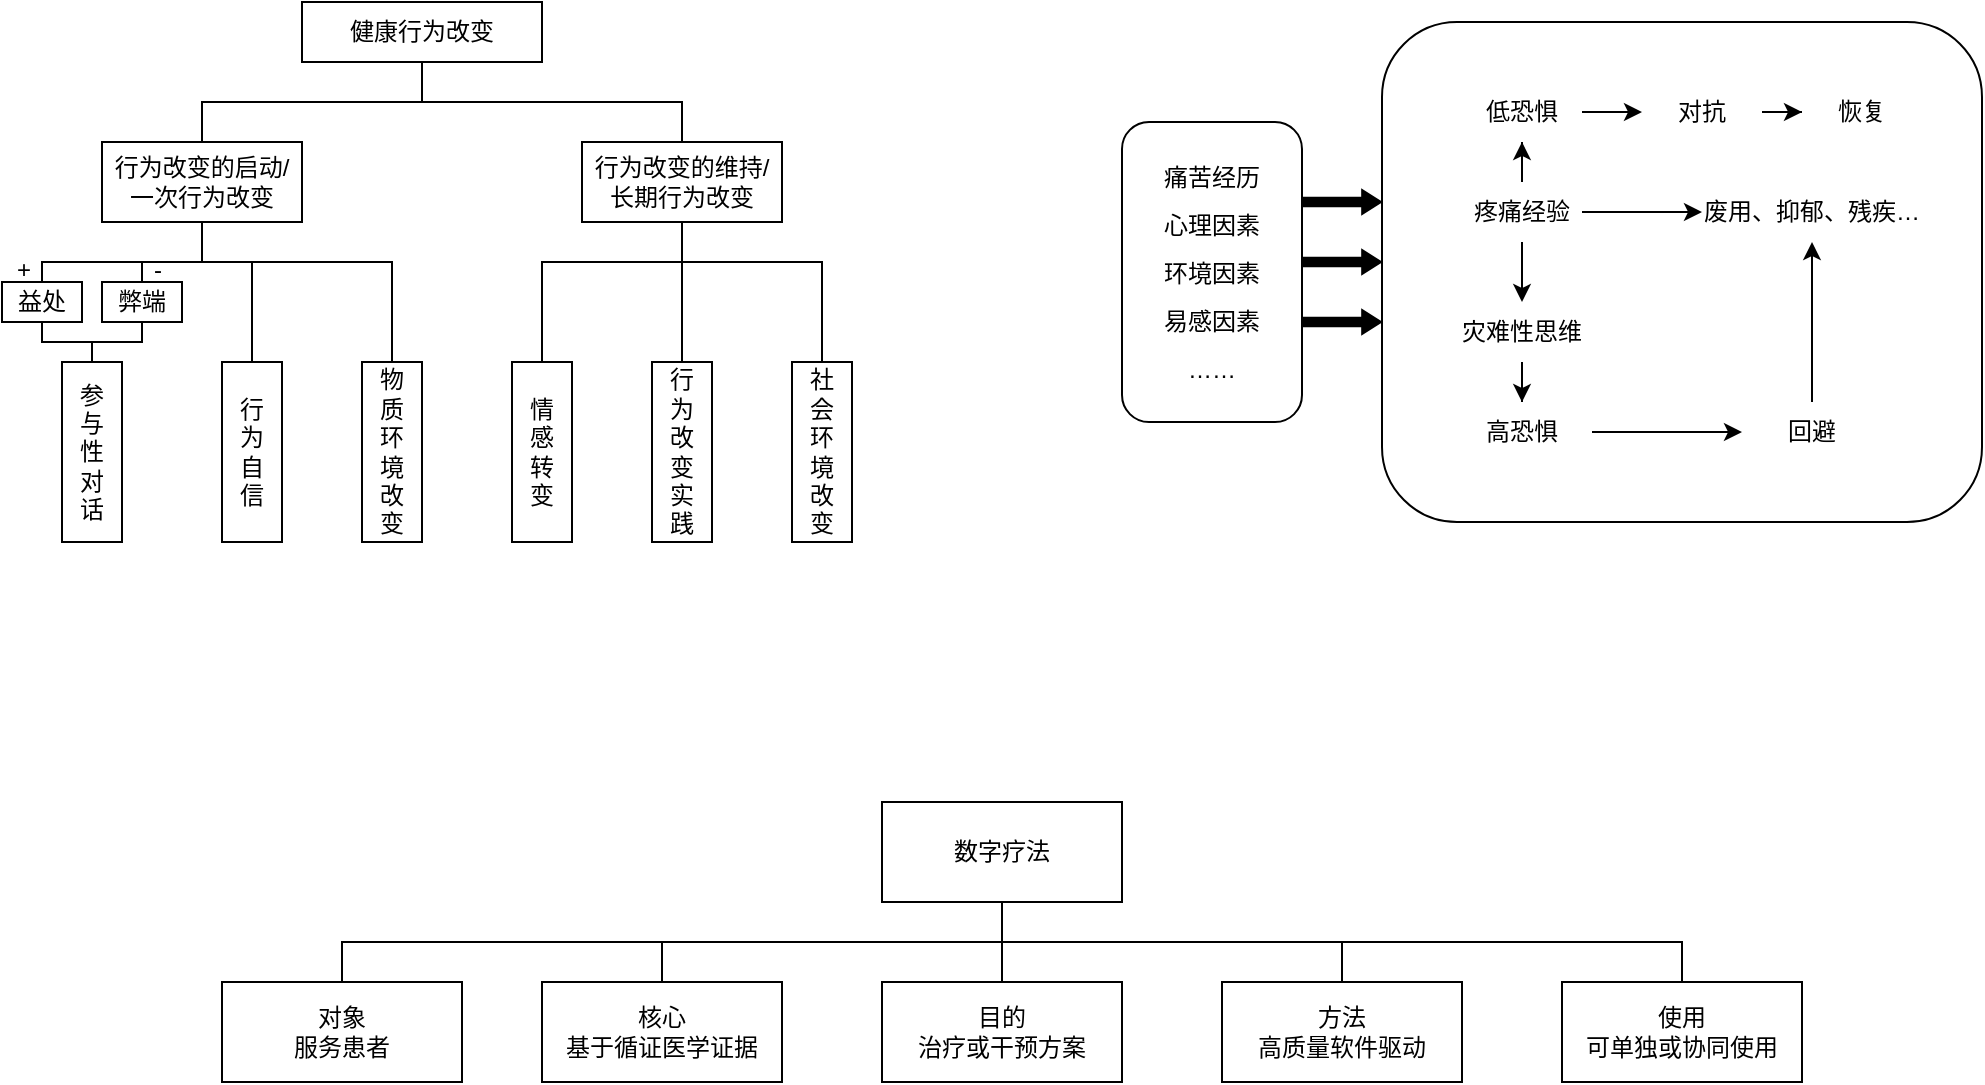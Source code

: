 <mxfile version="22.1.16" type="github">
  <diagram name="第 1 页" id="D3v7gk10sWUU6twCLJav">
    <mxGraphModel dx="1687" dy="918" grid="1" gridSize="10" guides="1" tooltips="1" connect="1" arrows="1" fold="1" page="1" pageScale="1" pageWidth="1200" pageHeight="1600" math="0" shadow="0">
      <root>
        <mxCell id="0" />
        <mxCell id="1" parent="0" />
        <mxCell id="Rq_ORetES3p7QJNd5FCM-35" value="" style="group" vertex="1" connectable="0" parent="1">
          <mxGeometry x="50" y="40" width="425" height="270" as="geometry" />
        </mxCell>
        <mxCell id="Rq_ORetES3p7QJNd5FCM-1" value="健康行为改变" style="rounded=0;whiteSpace=wrap;html=1;" vertex="1" parent="Rq_ORetES3p7QJNd5FCM-35">
          <mxGeometry x="150" width="120" height="30" as="geometry" />
        </mxCell>
        <mxCell id="Rq_ORetES3p7QJNd5FCM-2" value="行为改变的启动/一次行为改变" style="rounded=0;whiteSpace=wrap;html=1;" vertex="1" parent="Rq_ORetES3p7QJNd5FCM-35">
          <mxGeometry x="50" y="70" width="100" height="40" as="geometry" />
        </mxCell>
        <mxCell id="Rq_ORetES3p7QJNd5FCM-12" style="edgeStyle=orthogonalEdgeStyle;rounded=0;orthogonalLoop=1;jettySize=auto;html=1;entryX=0.5;entryY=0;entryDx=0;entryDy=0;endArrow=none;endFill=0;" edge="1" parent="Rq_ORetES3p7QJNd5FCM-35" source="Rq_ORetES3p7QJNd5FCM-1" target="Rq_ORetES3p7QJNd5FCM-2">
          <mxGeometry relative="1" as="geometry" />
        </mxCell>
        <mxCell id="Rq_ORetES3p7QJNd5FCM-3" value="行为改变的维持/长期行为改变" style="rounded=0;whiteSpace=wrap;html=1;" vertex="1" parent="Rq_ORetES3p7QJNd5FCM-35">
          <mxGeometry x="290" y="70" width="100" height="40" as="geometry" />
        </mxCell>
        <mxCell id="Rq_ORetES3p7QJNd5FCM-14" style="edgeStyle=orthogonalEdgeStyle;rounded=0;orthogonalLoop=1;jettySize=auto;html=1;endArrow=none;endFill=0;exitX=0.5;exitY=1;exitDx=0;exitDy=0;" edge="1" parent="Rq_ORetES3p7QJNd5FCM-35" source="Rq_ORetES3p7QJNd5FCM-1" target="Rq_ORetES3p7QJNd5FCM-3">
          <mxGeometry relative="1" as="geometry" />
        </mxCell>
        <mxCell id="Rq_ORetES3p7QJNd5FCM-4" value="益处" style="rounded=0;whiteSpace=wrap;html=1;" vertex="1" parent="Rq_ORetES3p7QJNd5FCM-35">
          <mxGeometry y="140" width="40" height="20" as="geometry" />
        </mxCell>
        <mxCell id="Rq_ORetES3p7QJNd5FCM-16" style="edgeStyle=orthogonalEdgeStyle;rounded=0;orthogonalLoop=1;jettySize=auto;html=1;entryX=0.5;entryY=0;entryDx=0;entryDy=0;exitX=0.5;exitY=1;exitDx=0;exitDy=0;endArrow=none;endFill=0;" edge="1" parent="Rq_ORetES3p7QJNd5FCM-35" source="Rq_ORetES3p7QJNd5FCM-2" target="Rq_ORetES3p7QJNd5FCM-4">
          <mxGeometry relative="1" as="geometry">
            <mxPoint x="110" y="140" as="sourcePoint" />
            <Array as="points">
              <mxPoint x="100" y="130" />
              <mxPoint x="20" y="130" />
            </Array>
          </mxGeometry>
        </mxCell>
        <mxCell id="Rq_ORetES3p7QJNd5FCM-5" value="弊端" style="rounded=0;whiteSpace=wrap;html=1;" vertex="1" parent="Rq_ORetES3p7QJNd5FCM-35">
          <mxGeometry x="50" y="140" width="40" height="20" as="geometry" />
        </mxCell>
        <mxCell id="Rq_ORetES3p7QJNd5FCM-17" style="edgeStyle=orthogonalEdgeStyle;rounded=0;orthogonalLoop=1;jettySize=auto;html=1;entryX=0.5;entryY=0;entryDx=0;entryDy=0;endArrow=none;endFill=0;" edge="1" parent="Rq_ORetES3p7QJNd5FCM-35" source="Rq_ORetES3p7QJNd5FCM-2" target="Rq_ORetES3p7QJNd5FCM-5">
          <mxGeometry relative="1" as="geometry" />
        </mxCell>
        <mxCell id="Rq_ORetES3p7QJNd5FCM-6" value="参&lt;br&gt;与&lt;br&gt;性&lt;br&gt;对&lt;br&gt;话" style="rounded=0;whiteSpace=wrap;html=1;verticalAlign=middle;horizontal=1;" vertex="1" parent="Rq_ORetES3p7QJNd5FCM-35">
          <mxGeometry x="30" y="180" width="30" height="90" as="geometry" />
        </mxCell>
        <mxCell id="Rq_ORetES3p7QJNd5FCM-18" value="" style="edgeStyle=orthogonalEdgeStyle;rounded=0;orthogonalLoop=1;jettySize=auto;html=1;endArrow=none;endFill=0;" edge="1" parent="Rq_ORetES3p7QJNd5FCM-35" source="Rq_ORetES3p7QJNd5FCM-4" target="Rq_ORetES3p7QJNd5FCM-6">
          <mxGeometry relative="1" as="geometry">
            <Array as="points">
              <mxPoint x="20" y="170" />
              <mxPoint x="45" y="170" />
            </Array>
          </mxGeometry>
        </mxCell>
        <mxCell id="Rq_ORetES3p7QJNd5FCM-19" value="" style="edgeStyle=orthogonalEdgeStyle;rounded=0;orthogonalLoop=1;jettySize=auto;html=1;entryX=0.5;entryY=0;entryDx=0;entryDy=0;exitX=0.5;exitY=1;exitDx=0;exitDy=0;endArrow=none;endFill=0;" edge="1" parent="Rq_ORetES3p7QJNd5FCM-35" source="Rq_ORetES3p7QJNd5FCM-5" target="Rq_ORetES3p7QJNd5FCM-6">
          <mxGeometry relative="1" as="geometry">
            <Array as="points">
              <mxPoint x="70" y="170" />
              <mxPoint x="45" y="170" />
            </Array>
          </mxGeometry>
        </mxCell>
        <mxCell id="Rq_ORetES3p7QJNd5FCM-7" value="行&lt;br&gt;为&lt;br&gt;自&lt;br&gt;信" style="rounded=0;whiteSpace=wrap;html=1;verticalAlign=middle;horizontal=1;" vertex="1" parent="Rq_ORetES3p7QJNd5FCM-35">
          <mxGeometry x="110" y="180" width="30" height="90" as="geometry" />
        </mxCell>
        <mxCell id="Rq_ORetES3p7QJNd5FCM-20" style="edgeStyle=orthogonalEdgeStyle;rounded=0;orthogonalLoop=1;jettySize=auto;html=1;entryX=0.5;entryY=0;entryDx=0;entryDy=0;endArrow=none;endFill=0;" edge="1" parent="Rq_ORetES3p7QJNd5FCM-35" source="Rq_ORetES3p7QJNd5FCM-2" target="Rq_ORetES3p7QJNd5FCM-7">
          <mxGeometry relative="1" as="geometry">
            <Array as="points">
              <mxPoint x="100" y="130" />
              <mxPoint x="125" y="130" />
            </Array>
          </mxGeometry>
        </mxCell>
        <mxCell id="Rq_ORetES3p7QJNd5FCM-8" value="物&lt;br&gt;质&lt;br&gt;环&lt;br&gt;境&lt;br&gt;改&lt;br&gt;变" style="rounded=0;whiteSpace=wrap;html=1;verticalAlign=middle;horizontal=1;" vertex="1" parent="Rq_ORetES3p7QJNd5FCM-35">
          <mxGeometry x="180" y="180" width="30" height="90" as="geometry" />
        </mxCell>
        <mxCell id="Rq_ORetES3p7QJNd5FCM-21" style="edgeStyle=orthogonalEdgeStyle;rounded=0;orthogonalLoop=1;jettySize=auto;html=1;exitX=0.5;exitY=1;exitDx=0;exitDy=0;endArrow=none;endFill=0;" edge="1" parent="Rq_ORetES3p7QJNd5FCM-35" source="Rq_ORetES3p7QJNd5FCM-2" target="Rq_ORetES3p7QJNd5FCM-8">
          <mxGeometry relative="1" as="geometry">
            <Array as="points">
              <mxPoint x="100" y="130" />
              <mxPoint x="195" y="130" />
            </Array>
          </mxGeometry>
        </mxCell>
        <mxCell id="Rq_ORetES3p7QJNd5FCM-9" value="情&lt;br&gt;感&lt;br&gt;转&lt;br&gt;变" style="rounded=0;whiteSpace=wrap;html=1;verticalAlign=middle;horizontal=1;" vertex="1" parent="Rq_ORetES3p7QJNd5FCM-35">
          <mxGeometry x="255" y="180" width="30" height="90" as="geometry" />
        </mxCell>
        <mxCell id="Rq_ORetES3p7QJNd5FCM-24" style="edgeStyle=orthogonalEdgeStyle;rounded=0;orthogonalLoop=1;jettySize=auto;html=1;entryX=0.5;entryY=0;entryDx=0;entryDy=0;exitX=0.5;exitY=1;exitDx=0;exitDy=0;endArrow=none;endFill=0;" edge="1" parent="Rq_ORetES3p7QJNd5FCM-35" source="Rq_ORetES3p7QJNd5FCM-3" target="Rq_ORetES3p7QJNd5FCM-9">
          <mxGeometry relative="1" as="geometry">
            <Array as="points">
              <mxPoint x="340" y="130" />
              <mxPoint x="270" y="130" />
            </Array>
          </mxGeometry>
        </mxCell>
        <mxCell id="Rq_ORetES3p7QJNd5FCM-10" value="行&lt;br&gt;为&lt;br&gt;改&lt;br&gt;变&lt;br&gt;实&lt;br&gt;践" style="rounded=0;whiteSpace=wrap;html=1;verticalAlign=middle;horizontal=1;" vertex="1" parent="Rq_ORetES3p7QJNd5FCM-35">
          <mxGeometry x="325" y="180" width="30" height="90" as="geometry" />
        </mxCell>
        <mxCell id="Rq_ORetES3p7QJNd5FCM-22" value="" style="edgeStyle=orthogonalEdgeStyle;rounded=0;orthogonalLoop=1;jettySize=auto;html=1;entryX=0.5;entryY=0;entryDx=0;entryDy=0;endArrow=none;endFill=0;" edge="1" parent="Rq_ORetES3p7QJNd5FCM-35" source="Rq_ORetES3p7QJNd5FCM-3" target="Rq_ORetES3p7QJNd5FCM-10">
          <mxGeometry relative="1" as="geometry" />
        </mxCell>
        <mxCell id="Rq_ORetES3p7QJNd5FCM-11" value="社&lt;br&gt;会&lt;br&gt;环&lt;br&gt;境&lt;br&gt;改&lt;br&gt;变" style="rounded=0;whiteSpace=wrap;html=1;verticalAlign=middle;horizontal=1;" vertex="1" parent="Rq_ORetES3p7QJNd5FCM-35">
          <mxGeometry x="395" y="180" width="30" height="90" as="geometry" />
        </mxCell>
        <mxCell id="Rq_ORetES3p7QJNd5FCM-23" style="edgeStyle=orthogonalEdgeStyle;rounded=0;orthogonalLoop=1;jettySize=auto;html=1;entryX=0.5;entryY=0;entryDx=0;entryDy=0;exitX=0.5;exitY=1;exitDx=0;exitDy=0;endArrow=none;endFill=0;" edge="1" parent="Rq_ORetES3p7QJNd5FCM-35" source="Rq_ORetES3p7QJNd5FCM-3" target="Rq_ORetES3p7QJNd5FCM-11">
          <mxGeometry relative="1" as="geometry">
            <Array as="points">
              <mxPoint x="340" y="130" />
              <mxPoint x="410" y="130" />
            </Array>
          </mxGeometry>
        </mxCell>
        <mxCell id="Rq_ORetES3p7QJNd5FCM-32" value="+" style="text;html=1;strokeColor=none;fillColor=none;align=center;verticalAlign=middle;whiteSpace=wrap;rounded=0;" vertex="1" parent="Rq_ORetES3p7QJNd5FCM-35">
          <mxGeometry x="6" y="129" width="10" height="10" as="geometry" />
        </mxCell>
        <mxCell id="Rq_ORetES3p7QJNd5FCM-34" value="-" style="text;html=1;strokeColor=none;fillColor=none;align=center;verticalAlign=middle;whiteSpace=wrap;rounded=0;" vertex="1" parent="Rq_ORetES3p7QJNd5FCM-35">
          <mxGeometry x="73" y="129" width="10" height="10" as="geometry" />
        </mxCell>
        <mxCell id="Rq_ORetES3p7QJNd5FCM-71" value="" style="group" vertex="1" connectable="0" parent="1">
          <mxGeometry x="610" y="50" width="430" height="250" as="geometry" />
        </mxCell>
        <mxCell id="Rq_ORetES3p7QJNd5FCM-36" value="&lt;p style=&quot;line-height: 200%;&quot;&gt;痛苦经历&lt;br&gt;心理因素&lt;br&gt;环境因素&lt;br&gt;易感因素&lt;br&gt;……&lt;/p&gt;" style="rounded=1;whiteSpace=wrap;html=1;spacingTop=0;align=center;verticalAlign=middle;spacing=0;" vertex="1" parent="Rq_ORetES3p7QJNd5FCM-71">
          <mxGeometry y="50" width="90" height="150" as="geometry" />
        </mxCell>
        <mxCell id="Rq_ORetES3p7QJNd5FCM-37" value="" style="rounded=1;whiteSpace=wrap;html=1;" vertex="1" parent="Rq_ORetES3p7QJNd5FCM-71">
          <mxGeometry x="130" width="300" height="250" as="geometry" />
        </mxCell>
        <mxCell id="Rq_ORetES3p7QJNd5FCM-40" value="" style="shape=flexArrow;endArrow=classic;html=1;rounded=0;fillColor=#000000;fillStyle=solid;strokeWidth=1;width=4.231;endSize=2.802;endWidth=6.686;exitX=1;exitY=0.267;exitDx=0;exitDy=0;exitPerimeter=0;" edge="1" parent="Rq_ORetES3p7QJNd5FCM-71" source="Rq_ORetES3p7QJNd5FCM-36">
          <mxGeometry width="50" height="50" relative="1" as="geometry">
            <mxPoint x="100" y="90" as="sourcePoint" />
            <mxPoint x="130" y="90" as="targetPoint" />
          </mxGeometry>
        </mxCell>
        <mxCell id="Rq_ORetES3p7QJNd5FCM-42" value="" style="shape=flexArrow;endArrow=classic;html=1;rounded=0;fillColor=#000000;fillStyle=solid;strokeWidth=1;width=4.231;endSize=2.802;endWidth=6.686;exitX=1;exitY=0.267;exitDx=0;exitDy=0;exitPerimeter=0;" edge="1" parent="Rq_ORetES3p7QJNd5FCM-71">
          <mxGeometry width="50" height="50" relative="1" as="geometry">
            <mxPoint x="90" y="120" as="sourcePoint" />
            <mxPoint x="130" y="120" as="targetPoint" />
          </mxGeometry>
        </mxCell>
        <mxCell id="Rq_ORetES3p7QJNd5FCM-43" value="" style="shape=flexArrow;endArrow=classic;html=1;rounded=0;fillColor=#000000;fillStyle=solid;strokeWidth=1;width=4.231;endSize=2.802;endWidth=6.686;exitX=1;exitY=0.267;exitDx=0;exitDy=0;exitPerimeter=0;" edge="1" parent="Rq_ORetES3p7QJNd5FCM-71">
          <mxGeometry width="50" height="50" relative="1" as="geometry">
            <mxPoint x="90" y="150" as="sourcePoint" />
            <mxPoint x="130" y="150" as="targetPoint" />
          </mxGeometry>
        </mxCell>
        <mxCell id="Rq_ORetES3p7QJNd5FCM-44" value="低恐惧" style="text;html=1;strokeColor=none;fillColor=none;align=center;verticalAlign=middle;whiteSpace=wrap;rounded=0;" vertex="1" parent="Rq_ORetES3p7QJNd5FCM-71">
          <mxGeometry x="170" y="30" width="60" height="30" as="geometry" />
        </mxCell>
        <mxCell id="Rq_ORetES3p7QJNd5FCM-46" value="" style="edgeStyle=orthogonalEdgeStyle;rounded=0;orthogonalLoop=1;jettySize=auto;html=1;" edge="1" parent="Rq_ORetES3p7QJNd5FCM-71" source="Rq_ORetES3p7QJNd5FCM-45" target="Rq_ORetES3p7QJNd5FCM-44">
          <mxGeometry relative="1" as="geometry" />
        </mxCell>
        <mxCell id="Rq_ORetES3p7QJNd5FCM-45" value="疼痛经验" style="text;html=1;strokeColor=none;fillColor=none;align=center;verticalAlign=middle;whiteSpace=wrap;rounded=0;" vertex="1" parent="Rq_ORetES3p7QJNd5FCM-71">
          <mxGeometry x="170" y="80" width="60" height="30" as="geometry" />
        </mxCell>
        <mxCell id="Rq_ORetES3p7QJNd5FCM-47" value="灾难性思维" style="text;html=1;strokeColor=none;fillColor=none;align=center;verticalAlign=middle;whiteSpace=wrap;rounded=0;" vertex="1" parent="Rq_ORetES3p7QJNd5FCM-71">
          <mxGeometry x="165" y="140" width="70" height="30" as="geometry" />
        </mxCell>
        <mxCell id="Rq_ORetES3p7QJNd5FCM-48" value="" style="edgeStyle=orthogonalEdgeStyle;rounded=0;orthogonalLoop=1;jettySize=auto;html=1;" edge="1" parent="Rq_ORetES3p7QJNd5FCM-71" source="Rq_ORetES3p7QJNd5FCM-45" target="Rq_ORetES3p7QJNd5FCM-47">
          <mxGeometry relative="1" as="geometry" />
        </mxCell>
        <mxCell id="Rq_ORetES3p7QJNd5FCM-49" value="高恐惧" style="text;html=1;strokeColor=none;fillColor=none;align=center;verticalAlign=middle;whiteSpace=wrap;rounded=0;" vertex="1" parent="Rq_ORetES3p7QJNd5FCM-71">
          <mxGeometry x="165" y="190" width="70" height="30" as="geometry" />
        </mxCell>
        <mxCell id="Rq_ORetES3p7QJNd5FCM-50" value="" style="edgeStyle=orthogonalEdgeStyle;rounded=0;orthogonalLoop=1;jettySize=auto;html=1;" edge="1" parent="Rq_ORetES3p7QJNd5FCM-71" source="Rq_ORetES3p7QJNd5FCM-47" target="Rq_ORetES3p7QJNd5FCM-49">
          <mxGeometry relative="1" as="geometry" />
        </mxCell>
        <mxCell id="Rq_ORetES3p7QJNd5FCM-51" value="回避" style="text;html=1;strokeColor=none;fillColor=none;align=center;verticalAlign=middle;whiteSpace=wrap;rounded=0;" vertex="1" parent="Rq_ORetES3p7QJNd5FCM-71">
          <mxGeometry x="310" y="190" width="70" height="30" as="geometry" />
        </mxCell>
        <mxCell id="Rq_ORetES3p7QJNd5FCM-52" value="" style="edgeStyle=orthogonalEdgeStyle;rounded=0;orthogonalLoop=1;jettySize=auto;html=1;" edge="1" parent="Rq_ORetES3p7QJNd5FCM-71" source="Rq_ORetES3p7QJNd5FCM-49" target="Rq_ORetES3p7QJNd5FCM-51">
          <mxGeometry relative="1" as="geometry" />
        </mxCell>
        <mxCell id="Rq_ORetES3p7QJNd5FCM-53" value="废用、抑郁、残疾…" style="text;html=1;strokeColor=none;fillColor=none;align=center;verticalAlign=middle;whiteSpace=wrap;rounded=0;" vertex="1" parent="Rq_ORetES3p7QJNd5FCM-71">
          <mxGeometry x="290" y="80" width="110" height="30" as="geometry" />
        </mxCell>
        <mxCell id="Rq_ORetES3p7QJNd5FCM-59" value="" style="edgeStyle=orthogonalEdgeStyle;rounded=0;orthogonalLoop=1;jettySize=auto;html=1;" edge="1" parent="Rq_ORetES3p7QJNd5FCM-71" source="Rq_ORetES3p7QJNd5FCM-45" target="Rq_ORetES3p7QJNd5FCM-53">
          <mxGeometry relative="1" as="geometry" />
        </mxCell>
        <mxCell id="Rq_ORetES3p7QJNd5FCM-58" value="" style="edgeStyle=orthogonalEdgeStyle;rounded=0;orthogonalLoop=1;jettySize=auto;html=1;" edge="1" parent="Rq_ORetES3p7QJNd5FCM-71" source="Rq_ORetES3p7QJNd5FCM-51" target="Rq_ORetES3p7QJNd5FCM-53">
          <mxGeometry relative="1" as="geometry" />
        </mxCell>
        <mxCell id="Rq_ORetES3p7QJNd5FCM-54" value="对抗" style="text;html=1;strokeColor=none;fillColor=none;align=center;verticalAlign=middle;whiteSpace=wrap;rounded=0;" vertex="1" parent="Rq_ORetES3p7QJNd5FCM-71">
          <mxGeometry x="260" y="30" width="60" height="30" as="geometry" />
        </mxCell>
        <mxCell id="Rq_ORetES3p7QJNd5FCM-56" value="" style="edgeStyle=orthogonalEdgeStyle;rounded=0;orthogonalLoop=1;jettySize=auto;html=1;" edge="1" parent="Rq_ORetES3p7QJNd5FCM-71" source="Rq_ORetES3p7QJNd5FCM-44" target="Rq_ORetES3p7QJNd5FCM-54">
          <mxGeometry relative="1" as="geometry">
            <mxPoint x="250" y="45" as="targetPoint" />
          </mxGeometry>
        </mxCell>
        <mxCell id="Rq_ORetES3p7QJNd5FCM-55" value="恢复" style="text;html=1;strokeColor=none;fillColor=none;align=center;verticalAlign=middle;whiteSpace=wrap;rounded=0;" vertex="1" parent="Rq_ORetES3p7QJNd5FCM-71">
          <mxGeometry x="340" y="30" width="60" height="30" as="geometry" />
        </mxCell>
        <mxCell id="Rq_ORetES3p7QJNd5FCM-57" value="" style="edgeStyle=orthogonalEdgeStyle;rounded=0;orthogonalLoop=1;jettySize=auto;html=1;" edge="1" parent="Rq_ORetES3p7QJNd5FCM-71" source="Rq_ORetES3p7QJNd5FCM-54" target="Rq_ORetES3p7QJNd5FCM-55">
          <mxGeometry relative="1" as="geometry" />
        </mxCell>
        <mxCell id="Rq_ORetES3p7QJNd5FCM-73" value="" style="group" vertex="1" connectable="0" parent="1">
          <mxGeometry x="160" y="440" width="790" height="140" as="geometry" />
        </mxCell>
        <mxCell id="Rq_ORetES3p7QJNd5FCM-61" value="对象&lt;br&gt;服务患者" style="rounded=0;whiteSpace=wrap;html=1;movable=1;resizable=1;rotatable=1;deletable=1;editable=1;locked=0;connectable=1;" vertex="1" parent="Rq_ORetES3p7QJNd5FCM-73">
          <mxGeometry y="90" width="120" height="50" as="geometry" />
        </mxCell>
        <mxCell id="Rq_ORetES3p7QJNd5FCM-72" value="" style="group;movable=1;resizable=1;rotatable=1;deletable=1;editable=1;locked=0;connectable=1;" vertex="1" connectable="0" parent="Rq_ORetES3p7QJNd5FCM-73">
          <mxGeometry x="160" width="630" height="140" as="geometry" />
        </mxCell>
        <mxCell id="Rq_ORetES3p7QJNd5FCM-60" value="数字疗法" style="rounded=0;whiteSpace=wrap;html=1;movable=1;resizable=1;rotatable=1;deletable=1;editable=1;locked=0;connectable=1;" vertex="1" parent="Rq_ORetES3p7QJNd5FCM-72">
          <mxGeometry x="170" width="120" height="50" as="geometry" />
        </mxCell>
        <mxCell id="Rq_ORetES3p7QJNd5FCM-62" value="核心&lt;br&gt;基于循证医学证据" style="rounded=0;whiteSpace=wrap;html=1;movable=1;resizable=1;rotatable=1;deletable=1;editable=1;locked=0;connectable=1;" vertex="1" parent="Rq_ORetES3p7QJNd5FCM-72">
          <mxGeometry y="90" width="120" height="50" as="geometry" />
        </mxCell>
        <mxCell id="Rq_ORetES3p7QJNd5FCM-63" value="目的&lt;br&gt;治疗或干预方案" style="rounded=0;whiteSpace=wrap;html=1;movable=1;resizable=1;rotatable=1;deletable=1;editable=1;locked=0;connectable=1;" vertex="1" parent="Rq_ORetES3p7QJNd5FCM-72">
          <mxGeometry x="170" y="90" width="120" height="50" as="geometry" />
        </mxCell>
        <mxCell id="Rq_ORetES3p7QJNd5FCM-64" value="方法&lt;br&gt;高质量软件驱动" style="rounded=0;whiteSpace=wrap;html=1;movable=1;resizable=1;rotatable=1;deletable=1;editable=1;locked=0;connectable=1;" vertex="1" parent="Rq_ORetES3p7QJNd5FCM-72">
          <mxGeometry x="340" y="90" width="120" height="50" as="geometry" />
        </mxCell>
        <mxCell id="Rq_ORetES3p7QJNd5FCM-65" value="使用&lt;br&gt;可单独或协同使用" style="rounded=0;whiteSpace=wrap;html=1;movable=1;resizable=1;rotatable=1;deletable=1;editable=1;locked=0;connectable=1;" vertex="1" parent="Rq_ORetES3p7QJNd5FCM-72">
          <mxGeometry x="510" y="90" width="120" height="50" as="geometry" />
        </mxCell>
        <mxCell id="Rq_ORetES3p7QJNd5FCM-67" style="edgeStyle=orthogonalEdgeStyle;rounded=0;orthogonalLoop=1;jettySize=auto;html=1;entryX=0.5;entryY=0;entryDx=0;entryDy=0;exitX=0.5;exitY=1;exitDx=0;exitDy=0;endArrow=none;endFill=0;movable=1;resizable=1;rotatable=1;deletable=1;editable=1;locked=0;connectable=1;" edge="1" parent="Rq_ORetES3p7QJNd5FCM-72" source="Rq_ORetES3p7QJNd5FCM-60" target="Rq_ORetES3p7QJNd5FCM-62">
          <mxGeometry relative="1" as="geometry">
            <mxPoint x="240" y="60" as="sourcePoint" />
            <mxPoint x="-95" y="100" as="targetPoint" />
          </mxGeometry>
        </mxCell>
        <mxCell id="Rq_ORetES3p7QJNd5FCM-68" style="edgeStyle=orthogonalEdgeStyle;rounded=0;orthogonalLoop=1;jettySize=auto;html=1;exitX=0.5;exitY=1;exitDx=0;exitDy=0;endArrow=none;endFill=0;movable=1;resizable=1;rotatable=1;deletable=1;editable=1;locked=0;connectable=1;" edge="1" parent="Rq_ORetES3p7QJNd5FCM-72" source="Rq_ORetES3p7QJNd5FCM-60" target="Rq_ORetES3p7QJNd5FCM-63">
          <mxGeometry relative="1" as="geometry">
            <mxPoint x="250" y="70" as="sourcePoint" />
            <mxPoint x="-85" y="110" as="targetPoint" />
          </mxGeometry>
        </mxCell>
        <mxCell id="Rq_ORetES3p7QJNd5FCM-69" style="edgeStyle=orthogonalEdgeStyle;rounded=0;orthogonalLoop=1;jettySize=auto;html=1;exitX=0.5;exitY=1;exitDx=0;exitDy=0;endArrow=none;endFill=0;movable=1;resizable=1;rotatable=1;deletable=1;editable=1;locked=0;connectable=1;" edge="1" parent="Rq_ORetES3p7QJNd5FCM-72" source="Rq_ORetES3p7QJNd5FCM-60" target="Rq_ORetES3p7QJNd5FCM-64">
          <mxGeometry relative="1" as="geometry">
            <mxPoint x="260" y="80" as="sourcePoint" />
            <mxPoint x="-75" y="120" as="targetPoint" />
          </mxGeometry>
        </mxCell>
        <mxCell id="Rq_ORetES3p7QJNd5FCM-70" style="edgeStyle=orthogonalEdgeStyle;rounded=0;orthogonalLoop=1;jettySize=auto;html=1;exitX=0.5;exitY=1;exitDx=0;exitDy=0;endArrow=none;endFill=0;movable=1;resizable=1;rotatable=1;deletable=1;editable=1;locked=0;connectable=1;" edge="1" parent="Rq_ORetES3p7QJNd5FCM-72" source="Rq_ORetES3p7QJNd5FCM-60" target="Rq_ORetES3p7QJNd5FCM-65">
          <mxGeometry relative="1" as="geometry">
            <mxPoint x="270" y="90" as="sourcePoint" />
            <mxPoint x="-65" y="130" as="targetPoint" />
          </mxGeometry>
        </mxCell>
        <mxCell id="Rq_ORetES3p7QJNd5FCM-66" style="edgeStyle=orthogonalEdgeStyle;rounded=0;orthogonalLoop=1;jettySize=auto;html=1;entryX=0.5;entryY=0;entryDx=0;entryDy=0;exitX=0.5;exitY=1;exitDx=0;exitDy=0;endArrow=none;endFill=0;movable=1;resizable=1;rotatable=1;deletable=1;editable=1;locked=0;connectable=1;" edge="1" parent="Rq_ORetES3p7QJNd5FCM-73" source="Rq_ORetES3p7QJNd5FCM-60" target="Rq_ORetES3p7QJNd5FCM-61">
          <mxGeometry relative="1" as="geometry" />
        </mxCell>
      </root>
    </mxGraphModel>
  </diagram>
</mxfile>
